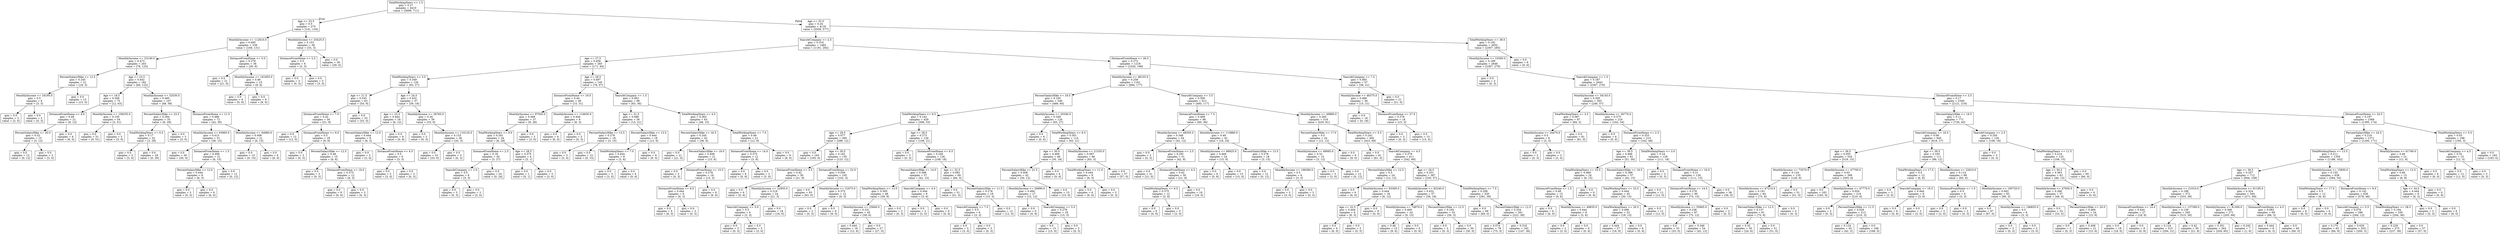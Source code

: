 digraph Tree {
node [shape=box] ;
0 [label="TotalWorkingYears <= 1.5\ngini = 0.27\nsamples = 4410\nvalue = [3699, 711]"] ;
1 [label="Age <= 33.5\ngini = 0.5\nsamples = 275\nvalue = [141, 134]"] ;
0 -> 1 [labeldistance=2.5, labelangle=45, headlabel="True"] ;
2 [label="MonthlyIncome <= 112610.0\ngini = 0.495\nsamples = 239\nvalue = [108, 131]"] ;
1 -> 2 ;
3 [label="MonthlyIncome <= 23140.0\ngini = 0.473\nsamples = 203\nvalue = [78, 125]"] ;
2 -> 3 ;
4 [label="PercentSalaryHike <= 12.5\ngini = 0.245\nsamples = 21\nvalue = [18, 3]"] ;
3 -> 4 ;
5 [label="MonthlyIncome <= 16195.0\ngini = 0.5\nsamples = 6\nvalue = [3, 3]"] ;
4 -> 5 ;
6 [label="gini = 0.0\nsamples = 3\nvalue = [3, 0]"] ;
5 -> 6 ;
7 [label="gini = 0.0\nsamples = 3\nvalue = [0, 3]"] ;
5 -> 7 ;
8 [label="gini = 0.0\nsamples = 15\nvalue = [15, 0]"] ;
4 -> 8 ;
9 [label="Age <= 23.5\ngini = 0.442\nsamples = 182\nvalue = [60, 122]"] ;
3 -> 9 ;
10 [label="Age <= 18.5\ngini = 0.269\nsamples = 75\nvalue = [12, 63]"] ;
9 -> 10 ;
11 [label="DistanceFromHome <= 4.0\ngini = 0.49\nsamples = 21\nvalue = [9, 12]"] ;
10 -> 11 ;
12 [label="PercentSalaryHike <= 20.0\ngini = 0.32\nsamples = 15\nvalue = [3, 12]"] ;
11 -> 12 ;
13 [label="gini = 0.0\nsamples = 12\nvalue = [0, 12]"] ;
12 -> 13 ;
14 [label="gini = 0.0\nsamples = 3\nvalue = [3, 0]"] ;
12 -> 14 ;
15 [label="gini = 0.0\nsamples = 6\nvalue = [6, 0]"] ;
11 -> 15 ;
16 [label="MonthlyIncome <= 106255.0\ngini = 0.105\nsamples = 54\nvalue = [3, 51]"] ;
10 -> 16 ;
17 [label="gini = 0.0\nsamples = 51\nvalue = [0, 51]"] ;
16 -> 17 ;
18 [label="gini = 0.0\nsamples = 3\nvalue = [3, 0]"] ;
16 -> 18 ;
19 [label="MonthlyIncome <= 32530.0\ngini = 0.495\nsamples = 107\nvalue = [48, 59]"] ;
9 -> 19 ;
20 [label="PercentSalaryHike <= 23.5\ngini = 0.284\nsamples = 35\nvalue = [6, 29]"] ;
19 -> 20 ;
21 [label="TotalWorkingYears <= 0.5\ngini = 0.17\nsamples = 32\nvalue = [3, 29]"] ;
20 -> 21 ;
22 [label="gini = 0.0\nsamples = 3\nvalue = [3, 0]"] ;
21 -> 22 ;
23 [label="gini = 0.0\nsamples = 29\nvalue = [0, 29]"] ;
21 -> 23 ;
24 [label="gini = 0.0\nsamples = 3\nvalue = [3, 0]"] ;
20 -> 24 ;
25 [label="DistanceFromHome <= 11.5\ngini = 0.486\nsamples = 72\nvalue = [42, 30]"] ;
19 -> 25 ;
26 [label="MonthlyIncome <= 63965.0\ngini = 0.415\nsamples = 51\nvalue = [36, 15]"] ;
25 -> 26 ;
27 [label="gini = 0.0\nsamples = 30\nvalue = [30, 0]"] ;
26 -> 27 ;
28 [label="DistanceFromHome <= 1.5\ngini = 0.408\nsamples = 21\nvalue = [6, 15]"] ;
26 -> 28 ;
29 [label="PercentSalaryHike <= 12.0\ngini = 0.444\nsamples = 9\nvalue = [6, 3]"] ;
28 -> 29 ;
30 [label="gini = 0.0\nsamples = 3\nvalue = [0, 3]"] ;
29 -> 30 ;
31 [label="gini = 0.0\nsamples = 6\nvalue = [6, 0]"] ;
29 -> 31 ;
32 [label="gini = 0.0\nsamples = 12\nvalue = [0, 12]"] ;
28 -> 32 ;
33 [label="MonthlyIncome <= 64960.0\ngini = 0.408\nsamples = 21\nvalue = [6, 15]"] ;
25 -> 33 ;
34 [label="gini = 0.0\nsamples = 15\nvalue = [0, 15]"] ;
33 -> 34 ;
35 [label="gini = 0.0\nsamples = 6\nvalue = [6, 0]"] ;
33 -> 35 ;
36 [label="DistanceFromHome <= 5.0\ngini = 0.278\nsamples = 36\nvalue = [30, 6]"] ;
2 -> 36 ;
37 [label="gini = 0.0\nsamples = 21\nvalue = [21, 0]"] ;
36 -> 37 ;
38 [label="MonthlyIncome <= 161855.0\ngini = 0.48\nsamples = 15\nvalue = [9, 6]"] ;
36 -> 38 ;
39 [label="gini = 0.0\nsamples = 6\nvalue = [0, 6]"] ;
38 -> 39 ;
40 [label="gini = 0.0\nsamples = 9\nvalue = [9, 0]"] ;
38 -> 40 ;
41 [label="MonthlyIncome <= 25425.0\ngini = 0.153\nsamples = 36\nvalue = [33, 3]"] ;
1 -> 41 ;
42 [label="DistanceFromHome <= 2.5\ngini = 0.5\nsamples = 6\nvalue = [3, 3]"] ;
41 -> 42 ;
43 [label="gini = 0.0\nsamples = 3\nvalue = [0, 3]"] ;
42 -> 43 ;
44 [label="gini = 0.0\nsamples = 3\nvalue = [3, 0]"] ;
42 -> 44 ;
45 [label="gini = 0.0\nsamples = 30\nvalue = [30, 0]"] ;
41 -> 45 ;
46 [label="Age <= 33.5\ngini = 0.24\nsamples = 4135\nvalue = [3558, 577]"] ;
0 -> 46 [labeldistance=2.5, labelangle=-45, headlabel="False"] ;
47 [label="YearsAtCompany <= 2.5\ngini = 0.316\nsamples = 1483\nvalue = [1191, 292]"] ;
46 -> 47 ;
48 [label="Age <= 27.5\ngini = 0.458\nsamples = 265\nvalue = [171, 94]"] ;
47 -> 48 ;
49 [label="TotalWorkingYears <= 3.5\ngini = 0.349\nsamples = 120\nvalue = [93, 27]"] ;
48 -> 49 ;
50 [label="Age <= 21.5\ngini = 0.245\nsamples = 63\nvalue = [54, 9]"] ;
49 -> 50 ;
51 [label="DistanceFromHome <= 7.0\ngini = 0.42\nsamples = 30\nvalue = [21, 9]"] ;
50 -> 51 ;
52 [label="gini = 0.0\nsamples = 12\nvalue = [12, 0]"] ;
51 -> 52 ;
53 [label="DistanceFromHome <= 9.0\ngini = 0.5\nsamples = 18\nvalue = [9, 9]"] ;
51 -> 53 ;
54 [label="gini = 0.0\nsamples = 3\nvalue = [0, 3]"] ;
53 -> 54 ;
55 [label="PercentSalaryHike <= 12.5\ngini = 0.48\nsamples = 15\nvalue = [9, 6]"] ;
53 -> 55 ;
56 [label="gini = 0.0\nsamples = 3\nvalue = [0, 3]"] ;
55 -> 56 ;
57 [label="DistanceFromHome <= 19.0\ngini = 0.375\nsamples = 12\nvalue = [9, 3]"] ;
55 -> 57 ;
58 [label="gini = 0.0\nsamples = 9\nvalue = [9, 0]"] ;
57 -> 58 ;
59 [label="gini = 0.0\nsamples = 3\nvalue = [0, 3]"] ;
57 -> 59 ;
60 [label="gini = 0.0\nsamples = 33\nvalue = [33, 0]"] ;
50 -> 60 ;
61 [label="Age <= 24.5\ngini = 0.432\nsamples = 57\nvalue = [39, 18]"] ;
49 -> 61 ;
62 [label="Age <= 23.5\ngini = 0.444\nsamples = 18\nvalue = [6, 12]"] ;
61 -> 62 ;
63 [label="PercentSalaryHike <= 12.0\ngini = 0.444\nsamples = 9\nvalue = [6, 3]"] ;
62 -> 63 ;
64 [label="gini = 0.0\nsamples = 3\nvalue = [3, 0]"] ;
63 -> 64 ;
65 [label="DistanceFromHome <= 4.5\ngini = 0.5\nsamples = 6\nvalue = [3, 3]"] ;
63 -> 65 ;
66 [label="gini = 0.0\nsamples = 3\nvalue = [3, 0]"] ;
65 -> 66 ;
67 [label="gini = 0.0\nsamples = 3\nvalue = [0, 3]"] ;
65 -> 67 ;
68 [label="gini = 0.0\nsamples = 9\nvalue = [0, 9]"] ;
62 -> 68 ;
69 [label="MonthlyIncome <= 26765.0\ngini = 0.26\nsamples = 39\nvalue = [33, 6]"] ;
61 -> 69 ;
70 [label="gini = 0.0\nsamples = 3\nvalue = [0, 3]"] ;
69 -> 70 ;
71 [label="MonthlyIncome <= 110125.0\ngini = 0.153\nsamples = 36\nvalue = [33, 3]"] ;
69 -> 71 ;
72 [label="gini = 0.0\nsamples = 33\nvalue = [33, 0]"] ;
71 -> 72 ;
73 [label="gini = 0.0\nsamples = 3\nvalue = [0, 3]"] ;
71 -> 73 ;
74 [label="Age <= 29.5\ngini = 0.497\nsamples = 145\nvalue = [78, 67]"] ;
48 -> 74 ;
75 [label="DistanceFromHome <= 19.5\ngini = 0.44\nsamples = 46\nvalue = [15, 31]"] ;
74 -> 75 ;
76 [label="MonthlyIncome <= 97020.0\ngini = 0.368\nsamples = 37\nvalue = [9, 28]"] ;
75 -> 76 ;
77 [label="TotalWorkingYears <= 9.0\ngini = 0.291\nsamples = 34\nvalue = [6, 28]"] ;
76 -> 77 ;
78 [label="DistanceFromHome <= 2.5\ngini = 0.18\nsamples = 30\nvalue = [3, 27]"] ;
77 -> 78 ;
79 [label="YearsAtCompany <= 1.0\ngini = 0.5\nsamples = 6\nvalue = [3, 3]"] ;
78 -> 79 ;
80 [label="gini = 0.0\nsamples = 3\nvalue = [0, 3]"] ;
79 -> 80 ;
81 [label="gini = 0.0\nsamples = 3\nvalue = [3, 0]"] ;
79 -> 81 ;
82 [label="gini = 0.0\nsamples = 24\nvalue = [0, 24]"] ;
78 -> 82 ;
83 [label="Age <= 28.5\ngini = 0.375\nsamples = 4\nvalue = [3, 1]"] ;
77 -> 83 ;
84 [label="gini = 0.0\nsamples = 1\nvalue = [0, 1]"] ;
83 -> 84 ;
85 [label="gini = 0.0\nsamples = 3\nvalue = [3, 0]"] ;
83 -> 85 ;
86 [label="gini = 0.0\nsamples = 3\nvalue = [3, 0]"] ;
76 -> 86 ;
87 [label="MonthlyIncome <= 116630.0\ngini = 0.444\nsamples = 9\nvalue = [6, 3]"] ;
75 -> 87 ;
88 [label="gini = 0.0\nsamples = 6\nvalue = [6, 0]"] ;
87 -> 88 ;
89 [label="gini = 0.0\nsamples = 3\nvalue = [0, 3]"] ;
87 -> 89 ;
90 [label="YearsAtCompany <= 1.5\ngini = 0.463\nsamples = 99\nvalue = [63, 36]"] ;
74 -> 90 ;
91 [label="Age <= 31.5\ngini = 0.486\nsamples = 36\nvalue = [15, 21]"] ;
90 -> 91 ;
92 [label="PercentSalaryHike <= 13.5\ngini = 0.278\nsamples = 18\nvalue = [3, 15]"] ;
91 -> 92 ;
93 [label="gini = 0.0\nsamples = 3\nvalue = [3, 0]"] ;
92 -> 93 ;
94 [label="gini = 0.0\nsamples = 15\nvalue = [0, 15]"] ;
92 -> 94 ;
95 [label="PercentSalaryHike <= 13.5\ngini = 0.444\nsamples = 18\nvalue = [12, 6]"] ;
91 -> 95 ;
96 [label="TotalWorkingYears <= 7.0\ngini = 0.444\nsamples = 9\nvalue = [3, 6]"] ;
95 -> 96 ;
97 [label="gini = 0.0\nsamples = 3\nvalue = [3, 0]"] ;
96 -> 97 ;
98 [label="gini = 0.0\nsamples = 6\nvalue = [0, 6]"] ;
96 -> 98 ;
99 [label="gini = 0.0\nsamples = 9\nvalue = [9, 0]"] ;
95 -> 99 ;
100 [label="TotalWorkingYears <= 4.5\ngini = 0.363\nsamples = 63\nvalue = [48, 15]"] ;
90 -> 100 ;
101 [label="PercentSalaryHike <= 16.5\ngini = 0.245\nsamples = 42\nvalue = [36, 6]"] ;
100 -> 101 ;
102 [label="gini = 0.0\nsamples = 21\nvalue = [21, 0]"] ;
101 -> 102 ;
103 [label="PercentSalaryHike <= 18.0\ngini = 0.408\nsamples = 21\nvalue = [15, 6]"] ;
101 -> 103 ;
104 [label="gini = 0.0\nsamples = 3\nvalue = [0, 3]"] ;
103 -> 104 ;
105 [label="DistanceFromHome <= 15.5\ngini = 0.278\nsamples = 18\nvalue = [15, 3]"] ;
103 -> 105 ;
106 [label="DistanceFromHome <= 8.0\ngini = 0.444\nsamples = 9\nvalue = [6, 3]"] ;
105 -> 106 ;
107 [label="gini = 0.0\nsamples = 6\nvalue = [6, 0]"] ;
106 -> 107 ;
108 [label="gini = 0.0\nsamples = 3\nvalue = [0, 3]"] ;
106 -> 108 ;
109 [label="gini = 0.0\nsamples = 9\nvalue = [9, 0]"] ;
105 -> 109 ;
110 [label="TotalWorkingYears <= 7.5\ngini = 0.49\nsamples = 21\nvalue = [12, 9]"] ;
100 -> 110 ;
111 [label="DistanceFromHome <= 14.0\ngini = 0.375\nsamples = 12\nvalue = [3, 9]"] ;
110 -> 111 ;
112 [label="gini = 0.0\nsamples = 9\nvalue = [0, 9]"] ;
111 -> 112 ;
113 [label="gini = 0.0\nsamples = 3\nvalue = [3, 0]"] ;
111 -> 113 ;
114 [label="gini = 0.0\nsamples = 9\nvalue = [9, 0]"] ;
110 -> 114 ;
115 [label="DistanceFromHome <= 26.5\ngini = 0.272\nsamples = 1218\nvalue = [1020, 198]"] ;
47 -> 115 ;
116 [label="MonthlyIncome <= 48155.0\ngini = 0.258\nsamples = 1161\nvalue = [984, 177]"] ;
115 -> 116 ;
117 [label="PercentSalaryHike <= 18.5\ngini = 0.195\nsamples = 549\nvalue = [489, 60]"] ;
116 -> 117 ;
118 [label="TotalWorkingYears <= 9.5\ngini = 0.142\nsamples = 429\nvalue = [396, 33]"] ;
117 -> 118 ;
119 [label="Age <= 29.5\ngini = 0.077\nsamples = 300\nvalue = [288, 12]"] ;
118 -> 119 ;
120 [label="gini = 0.0\nsamples = 165\nvalue = [165, 0]"] ;
119 -> 120 ;
121 [label="Age <= 30.5\ngini = 0.162\nsamples = 135\nvalue = [123, 12]"] ;
119 -> 121 ;
122 [label="DistanceFromHome <= 3.5\ngini = 0.42\nsamples = 30\nvalue = [21, 9]"] ;
121 -> 122 ;
123 [label="gini = 0.0\nsamples = 6\nvalue = [0, 6]"] ;
122 -> 123 ;
124 [label="MonthlyIncome <= 22935.0\ngini = 0.219\nsamples = 24\nvalue = [21, 3]"] ;
122 -> 124 ;
125 [label="YearsAtCompany <= 5.0\ngini = 0.5\nsamples = 6\nvalue = [3, 3]"] ;
124 -> 125 ;
126 [label="gini = 0.0\nsamples = 3\nvalue = [0, 3]"] ;
125 -> 126 ;
127 [label="gini = 0.0\nsamples = 3\nvalue = [3, 0]"] ;
125 -> 127 ;
128 [label="gini = 0.0\nsamples = 18\nvalue = [18, 0]"] ;
124 -> 128 ;
129 [label="DistanceFromHome <= 22.0\ngini = 0.056\nsamples = 105\nvalue = [102, 3]"] ;
121 -> 129 ;
130 [label="gini = 0.0\nsamples = 93\nvalue = [93, 0]"] ;
129 -> 130 ;
131 [label="MonthlyIncome <= 31675.0\ngini = 0.375\nsamples = 12\nvalue = [9, 3]"] ;
129 -> 131 ;
132 [label="gini = 0.0\nsamples = 3\nvalue = [0, 3]"] ;
131 -> 132 ;
133 [label="gini = 0.0\nsamples = 9\nvalue = [9, 0]"] ;
131 -> 133 ;
134 [label="Age <= 28.5\ngini = 0.273\nsamples = 129\nvalue = [108, 21]"] ;
118 -> 134 ;
135 [label="gini = 0.0\nsamples = 3\nvalue = [0, 3]"] ;
134 -> 135 ;
136 [label="DistanceFromHome <= 6.5\ngini = 0.245\nsamples = 126\nvalue = [108, 18]"] ;
134 -> 136 ;
137 [label="PercentSalaryHike <= 14.5\ngini = 0.388\nsamples = 57\nvalue = [42, 15]"] ;
136 -> 137 ;
138 [label="TotalWorkingYears <= 13.5\ngini = 0.305\nsamples = 48\nvalue = [39, 9]"] ;
137 -> 138 ;
139 [label="MonthlyIncome <= 25840.0\ngini = 0.231\nsamples = 45\nvalue = [39, 6]"] ;
138 -> 139 ;
140 [label="gini = 0.444\nsamples = 18\nvalue = [12, 6]"] ;
139 -> 140 ;
141 [label="gini = 0.0\nsamples = 27\nvalue = [27, 0]"] ;
139 -> 141 ;
142 [label="gini = 0.0\nsamples = 3\nvalue = [0, 3]"] ;
138 -> 142 ;
143 [label="YearsAtCompany <= 4.0\ngini = 0.444\nsamples = 9\nvalue = [3, 6]"] ;
137 -> 143 ;
144 [label="gini = 0.0\nsamples = 3\nvalue = [3, 0]"] ;
143 -> 144 ;
145 [label="gini = 0.0\nsamples = 6\nvalue = [0, 6]"] ;
143 -> 145 ;
146 [label="Age <= 32.5\ngini = 0.083\nsamples = 69\nvalue = [66, 3]"] ;
136 -> 146 ;
147 [label="gini = 0.0\nsamples = 51\nvalue = [51, 0]"] ;
146 -> 147 ;
148 [label="PercentSalaryHike <= 11.5\ngini = 0.278\nsamples = 18\nvalue = [15, 3]"] ;
146 -> 148 ;
149 [label="YearsAtCompany <= 7.5\ngini = 0.5\nsamples = 6\nvalue = [3, 3]"] ;
148 -> 149 ;
150 [label="gini = 0.0\nsamples = 3\nvalue = [3, 0]"] ;
149 -> 150 ;
151 [label="gini = 0.0\nsamples = 3\nvalue = [0, 3]"] ;
149 -> 151 ;
152 [label="gini = 0.0\nsamples = 12\nvalue = [12, 0]"] ;
148 -> 152 ;
153 [label="MonthlyIncome <= 20340.0\ngini = 0.349\nsamples = 120\nvalue = [93, 27]"] ;
117 -> 153 ;
154 [label="gini = 0.0\nsamples = 6\nvalue = [0, 6]"] ;
153 -> 154 ;
155 [label="TotalWorkingYears <= 6.5\ngini = 0.301\nsamples = 114\nvalue = [93, 21]"] ;
153 -> 155 ;
156 [label="Age <= 30.0\ngini = 0.469\nsamples = 48\nvalue = [30, 18]"] ;
155 -> 156 ;
157 [label="PercentSalaryHike <= 21.5\ngini = 0.408\nsamples = 42\nvalue = [30, 12]"] ;
156 -> 157 ;
158 [label="MonthlyIncome <= 26990.0\ngini = 0.494\nsamples = 27\nvalue = [15, 12]"] ;
157 -> 158 ;
159 [label="gini = 0.0\nsamples = 9\nvalue = [0, 9]"] ;
158 -> 159 ;
160 [label="YearsAtCompany <= 5.5\ngini = 0.278\nsamples = 18\nvalue = [15, 3]"] ;
158 -> 160 ;
161 [label="gini = 0.0\nsamples = 15\nvalue = [15, 0]"] ;
160 -> 161 ;
162 [label="gini = 0.0\nsamples = 3\nvalue = [0, 3]"] ;
160 -> 162 ;
163 [label="gini = 0.0\nsamples = 15\nvalue = [15, 0]"] ;
157 -> 163 ;
164 [label="gini = 0.0\nsamples = 6\nvalue = [0, 6]"] ;
156 -> 164 ;
165 [label="MonthlyIncome <= 21535.0\ngini = 0.087\nsamples = 66\nvalue = [63, 3]"] ;
155 -> 165 ;
166 [label="TotalWorkingYears <= 11.0\ngini = 0.444\nsamples = 9\nvalue = [6, 3]"] ;
165 -> 166 ;
167 [label="gini = 0.0\nsamples = 6\nvalue = [6, 0]"] ;
166 -> 167 ;
168 [label="gini = 0.0\nsamples = 3\nvalue = [0, 3]"] ;
166 -> 168 ;
169 [label="gini = 0.0\nsamples = 57\nvalue = [57, 0]"] ;
165 -> 169 ;
170 [label="YearsAtCompany <= 3.5\ngini = 0.309\nsamples = 612\nvalue = [495, 117]"] ;
116 -> 170 ;
171 [label="DistanceFromHome <= 7.5\ngini = 0.469\nsamples = 96\nvalue = [60, 36]"] ;
170 -> 171 ;
172 [label="MonthlyIncome <= 48355.0\ngini = 0.346\nsamples = 54\nvalue = [42, 12]"] ;
171 -> 172 ;
173 [label="gini = 0.0\nsamples = 3\nvalue = [0, 3]"] ;
172 -> 173 ;
174 [label="DistanceFromHome <= 2.5\ngini = 0.291\nsamples = 51\nvalue = [42, 9]"] ;
172 -> 174 ;
175 [label="gini = 0.0\nsamples = 21\nvalue = [21, 0]"] ;
174 -> 175 ;
176 [label="DistanceFromHome <= 4.5\ngini = 0.42\nsamples = 30\nvalue = [21, 9]"] ;
174 -> 176 ;
177 [label="TotalWorkingYears <= 6.5\ngini = 0.375\nsamples = 12\nvalue = [3, 9]"] ;
176 -> 177 ;
178 [label="gini = 0.0\nsamples = 9\nvalue = [0, 9]"] ;
177 -> 178 ;
179 [label="gini = 0.0\nsamples = 3\nvalue = [3, 0]"] ;
177 -> 179 ;
180 [label="gini = 0.0\nsamples = 18\nvalue = [18, 0]"] ;
176 -> 180 ;
181 [label="MonthlyIncome <= 115880.0\ngini = 0.49\nsamples = 42\nvalue = [18, 24]"] ;
171 -> 181 ;
182 [label="MonthlyIncome <= 86825.0\ngini = 0.469\nsamples = 24\nvalue = [15, 9]"] ;
181 -> 182 ;
183 [label="gini = 0.0\nsamples = 9\nvalue = [0, 9]"] ;
182 -> 183 ;
184 [label="gini = 0.0\nsamples = 15\nvalue = [15, 0]"] ;
182 -> 184 ;
185 [label="PercentSalaryHike <= 13.5\ngini = 0.278\nsamples = 18\nvalue = [3, 15]"] ;
181 -> 185 ;
186 [label="gini = 0.0\nsamples = 12\nvalue = [0, 12]"] ;
185 -> 186 ;
187 [label="MonthlyIncome <= 196390.0\ngini = 0.5\nsamples = 6\nvalue = [3, 3]"] ;
185 -> 187 ;
188 [label="gini = 0.0\nsamples = 3\nvalue = [3, 0]"] ;
187 -> 188 ;
189 [label="gini = 0.0\nsamples = 3\nvalue = [0, 3]"] ;
187 -> 189 ;
190 [label="MonthlyIncome <= 49880.0\ngini = 0.265\nsamples = 516\nvalue = [435, 81]"] ;
170 -> 190 ;
191 [label="PercentSalaryHike <= 17.0\ngini = 0.5\nsamples = 24\nvalue = [12, 12]"] ;
190 -> 191 ;
192 [label="MonthlyIncome <= 49065.0\ngini = 0.32\nsamples = 15\nvalue = [3, 12]"] ;
191 -> 192 ;
193 [label="gini = 0.0\nsamples = 3\nvalue = [3, 0]"] ;
192 -> 193 ;
194 [label="gini = 0.0\nsamples = 12\nvalue = [0, 12]"] ;
192 -> 194 ;
195 [label="gini = 0.0\nsamples = 9\nvalue = [9, 0]"] ;
191 -> 195 ;
196 [label="TotalWorkingYears <= 5.5\ngini = 0.241\nsamples = 492\nvalue = [423, 69]"] ;
190 -> 196 ;
197 [label="gini = 0.0\nsamples = 81\nvalue = [81, 0]"] ;
196 -> 197 ;
198 [label="YearsAtCompany <= 4.5\ngini = 0.279\nsamples = 411\nvalue = [342, 69]"] ;
196 -> 198 ;
199 [label="PercentSalaryHike <= 12.5\ngini = 0.5\nsamples = 24\nvalue = [12, 12]"] ;
198 -> 199 ;
200 [label="gini = 0.0\nsamples = 6\nvalue = [6, 0]"] ;
199 -> 200 ;
201 [label="MonthlyIncome <= 93300.0\ngini = 0.444\nsamples = 18\nvalue = [6, 12]"] ;
199 -> 201 ;
202 [label="Age <= 32.5\ngini = 0.444\nsamples = 9\nvalue = [6, 3]"] ;
201 -> 202 ;
203 [label="gini = 0.0\nsamples = 6\nvalue = [6, 0]"] ;
202 -> 203 ;
204 [label="gini = 0.0\nsamples = 3\nvalue = [0, 3]"] ;
202 -> 204 ;
205 [label="gini = 0.0\nsamples = 9\nvalue = [0, 9]"] ;
201 -> 205 ;
206 [label="Age <= 26.5\ngini = 0.251\nsamples = 387\nvalue = [330, 57]"] ;
198 -> 206 ;
207 [label="MonthlyIncome <= 83240.0\ngini = 0.432\nsamples = 57\nvalue = [39, 18]"] ;
206 -> 207 ;
208 [label="MonthlyIncome <= 74970.0\ngini = 0.469\nsamples = 24\nvalue = [9, 15]"] ;
207 -> 208 ;
209 [label="gini = 0.48\nsamples = 15\nvalue = [9, 6]"] ;
208 -> 209 ;
210 [label="gini = 0.0\nsamples = 9\nvalue = [0, 9]"] ;
208 -> 210 ;
211 [label="PercentSalaryHike <= 12.5\ngini = 0.165\nsamples = 33\nvalue = [30, 3]"] ;
207 -> 211 ;
212 [label="gini = 0.0\nsamples = 3\nvalue = [0, 3]"] ;
211 -> 212 ;
213 [label="gini = 0.0\nsamples = 30\nvalue = [30, 0]"] ;
211 -> 213 ;
214 [label="TotalWorkingYears <= 7.5\ngini = 0.208\nsamples = 330\nvalue = [291, 39]"] ;
206 -> 214 ;
215 [label="gini = 0.0\nsamples = 69\nvalue = [69, 0]"] ;
214 -> 215 ;
216 [label="PercentSalaryHike <= 12.5\ngini = 0.254\nsamples = 261\nvalue = [222, 39]"] ;
214 -> 216 ;
217 [label="gini = 0.074\nsamples = 78\nvalue = [75, 3]"] ;
216 -> 217 ;
218 [label="gini = 0.316\nsamples = 183\nvalue = [147, 36]"] ;
216 -> 218 ;
219 [label="YearsAtCompany <= 7.5\ngini = 0.465\nsamples = 57\nvalue = [36, 21]"] ;
115 -> 219 ;
220 [label="MonthlyIncome <= 46375.0\ngini = 0.486\nsamples = 36\nvalue = [15, 21]"] ;
219 -> 220 ;
221 [label="gini = 0.0\nsamples = 18\nvalue = [0, 18]"] ;
220 -> 221 ;
222 [label="DistanceFromHome <= 27.5\ngini = 0.278\nsamples = 18\nvalue = [15, 3]"] ;
220 -> 222 ;
223 [label="gini = 0.0\nsamples = 3\nvalue = [0, 3]"] ;
222 -> 223 ;
224 [label="gini = 0.0\nsamples = 15\nvalue = [15, 0]"] ;
222 -> 224 ;
225 [label="gini = 0.0\nsamples = 21\nvalue = [21, 0]"] ;
219 -> 225 ;
226 [label="TotalWorkingYears <= 39.0\ngini = 0.192\nsamples = 2652\nvalue = [2367, 285]"] ;
46 -> 226 ;
227 [label="MonthlyIncome <= 10300.0\ngini = 0.189\nsamples = 2646\nvalue = [2367, 279]"] ;
226 -> 227 ;
228 [label="gini = 0.0\nsamples = 3\nvalue = [0, 3]"] ;
227 -> 228 ;
229 [label="YearsAtCompany <= 1.5\ngini = 0.187\nsamples = 2643\nvalue = [2367, 276]"] ;
227 -> 229 ;
230 [label="MonthlyIncome <= 34145.0\ngini = 0.305\nsamples = 303\nvalue = [246, 57]"] ;
229 -> 230 ;
231 [label="TotalWorkingYears <= 3.5\ngini = 0.067\nsamples = 87\nvalue = [84, 3]"] ;
230 -> 231 ;
232 [label="MonthlyIncome <= 24470.0\ngini = 0.5\nsamples = 6\nvalue = [3, 3]"] ;
231 -> 232 ;
233 [label="gini = 0.0\nsamples = 3\nvalue = [0, 3]"] ;
232 -> 233 ;
234 [label="gini = 0.0\nsamples = 3\nvalue = [3, 0]"] ;
232 -> 234 ;
235 [label="gini = 0.0\nsamples = 81\nvalue = [81, 0]"] ;
231 -> 235 ;
236 [label="MonthlyIncome <= 36770.0\ngini = 0.375\nsamples = 216\nvalue = [162, 54]"] ;
230 -> 236 ;
237 [label="gini = 0.0\nsamples = 6\nvalue = [0, 6]"] ;
236 -> 237 ;
238 [label="DistanceFromHome <= 2.5\ngini = 0.353\nsamples = 210\nvalue = [162, 48]"] ;
236 -> 238 ;
239 [label="Age <= 39.5\ngini = 0.466\nsamples = 81\nvalue = [51, 30]"] ;
238 -> 239 ;
240 [label="TotalWorkingYears <= 10.5\ngini = 0.469\nsamples = 24\nvalue = [9, 15]"] ;
239 -> 240 ;
241 [label="DistanceFromHome <= 1.5\ngini = 0.48\nsamples = 15\nvalue = [9, 6]"] ;
240 -> 241 ;
242 [label="gini = 0.0\nsamples = 6\nvalue = [6, 0]"] ;
241 -> 242 ;
243 [label="MonthlyIncome <= 49835.0\ngini = 0.444\nsamples = 9\nvalue = [3, 6]"] ;
241 -> 243 ;
244 [label="gini = 0.0\nsamples = 3\nvalue = [3, 0]"] ;
243 -> 244 ;
245 [label="gini = 0.0\nsamples = 6\nvalue = [0, 6]"] ;
243 -> 245 ;
246 [label="gini = 0.0\nsamples = 9\nvalue = [0, 9]"] ;
240 -> 246 ;
247 [label="PercentSalaryHike <= 16.5\ngini = 0.388\nsamples = 57\nvalue = [42, 15]"] ;
239 -> 247 ;
248 [label="TotalWorkingYears <= 23.5\ngini = 0.444\nsamples = 45\nvalue = [30, 15]"] ;
247 -> 248 ;
249 [label="TotalWorkingYears <= 20.5\ngini = 0.496\nsamples = 33\nvalue = [18, 15]"] ;
248 -> 249 ;
250 [label="gini = 0.444\nsamples = 27\nvalue = [18, 9]"] ;
249 -> 250 ;
251 [label="gini = 0.0\nsamples = 6\nvalue = [0, 6]"] ;
249 -> 251 ;
252 [label="gini = 0.0\nsamples = 12\nvalue = [12, 0]"] ;
248 -> 252 ;
253 [label="gini = 0.0\nsamples = 12\nvalue = [12, 0]"] ;
247 -> 253 ;
254 [label="TotalWorkingYears <= 3.0\ngini = 0.24\nsamples = 129\nvalue = [111, 18]"] ;
238 -> 254 ;
255 [label="gini = 0.0\nsamples = 3\nvalue = [0, 3]"] ;
254 -> 255 ;
256 [label="DistanceFromHome <= 16.0\ngini = 0.21\nsamples = 126\nvalue = [111, 15]"] ;
254 -> 256 ;
257 [label="DistanceFromHome <= 14.5\ngini = 0.278\nsamples = 90\nvalue = [75, 15]"] ;
256 -> 257 ;
258 [label="MonthlyIncome <= 55665.0\ngini = 0.238\nsamples = 87\nvalue = [75, 12]"] ;
257 -> 258 ;
259 [label="gini = 0.0\nsamples = 33\nvalue = [33, 0]"] ;
258 -> 259 ;
260 [label="gini = 0.346\nsamples = 54\nvalue = [42, 12]"] ;
258 -> 260 ;
261 [label="gini = 0.0\nsamples = 3\nvalue = [0, 3]"] ;
257 -> 261 ;
262 [label="gini = 0.0\nsamples = 36\nvalue = [36, 0]"] ;
256 -> 262 ;
263 [label="DistanceFromHome <= 3.5\ngini = 0.17\nsamples = 2340\nvalue = [2121, 219]"] ;
229 -> 263 ;
264 [label="PercentSalaryHike <= 18.5\ngini = 0.11\nsamples = 771\nvalue = [726, 45]"] ;
263 -> 264 ;
265 [label="YearsAtCompany <= 16.5\ngini = 0.08\nsamples = 645\nvalue = [618, 27]"] ;
264 -> 265 ;
266 [label="Age <= 36.5\ngini = 0.055\nsamples = 534\nvalue = [519, 15]"] ;
265 -> 266 ;
267 [label="MonthlyIncome <= 73570.0\ngini = 0.124\nsamples = 135\nvalue = [126, 9]"] ;
266 -> 267 ;
268 [label="MonthlyIncome <= 67210.0\ngini = 0.191\nsamples = 84\nvalue = [75, 9]"] ;
267 -> 268 ;
269 [label="PercentSalaryHike <= 12.5\ngini = 0.137\nsamples = 81\nvalue = [75, 6]"] ;
268 -> 269 ;
270 [label="gini = 0.32\nsamples = 30\nvalue = [24, 6]"] ;
269 -> 270 ;
271 [label="gini = 0.0\nsamples = 51\nvalue = [51, 0]"] ;
269 -> 271 ;
272 [label="gini = 0.0\nsamples = 3\nvalue = [0, 3]"] ;
268 -> 272 ;
273 [label="gini = 0.0\nsamples = 51\nvalue = [51, 0]"] ;
267 -> 273 ;
274 [label="MonthlyIncome <= 47700.0\ngini = 0.03\nsamples = 399\nvalue = [393, 6]"] ;
266 -> 274 ;
275 [label="gini = 0.0\nsamples = 183\nvalue = [183, 0]"] ;
274 -> 275 ;
276 [label="MonthlyIncome <= 47770.0\ngini = 0.054\nsamples = 216\nvalue = [210, 6]"] ;
274 -> 276 ;
277 [label="gini = 0.0\nsamples = 3\nvalue = [0, 3]"] ;
276 -> 277 ;
278 [label="PercentSalaryHike <= 11.5\ngini = 0.028\nsamples = 213\nvalue = [210, 3]"] ;
276 -> 278 ;
279 [label="gini = 0.124\nsamples = 45\nvalue = [42, 3]"] ;
278 -> 279 ;
280 [label="gini = 0.0\nsamples = 168\nvalue = [168, 0]"] ;
278 -> 280 ;
281 [label="Age <= 39.5\ngini = 0.193\nsamples = 111\nvalue = [99, 12]"] ;
265 -> 281 ;
282 [label="TotalWorkingYears <= 17.5\ngini = 0.5\nsamples = 12\nvalue = [6, 6]"] ;
281 -> 282 ;
283 [label="gini = 0.0\nsamples = 3\nvalue = [3, 0]"] ;
282 -> 283 ;
284 [label="YearsAtCompany <= 19.5\ngini = 0.444\nsamples = 9\nvalue = [3, 6]"] ;
282 -> 284 ;
285 [label="gini = 0.0\nsamples = 6\nvalue = [0, 6]"] ;
284 -> 285 ;
286 [label="gini = 0.0\nsamples = 3\nvalue = [3, 0]"] ;
284 -> 286 ;
287 [label="MonthlyIncome <= 22910.0\ngini = 0.114\nsamples = 99\nvalue = [93, 6]"] ;
281 -> 287 ;
288 [label="DistanceFromHome <= 1.5\ngini = 0.5\nsamples = 6\nvalue = [3, 3]"] ;
287 -> 288 ;
289 [label="gini = 0.0\nsamples = 3\nvalue = [3, 0]"] ;
288 -> 289 ;
290 [label="gini = 0.0\nsamples = 3\nvalue = [0, 3]"] ;
288 -> 290 ;
291 [label="MonthlyIncome <= 195720.0\ngini = 0.062\nsamples = 93\nvalue = [90, 3]"] ;
287 -> 291 ;
292 [label="gini = 0.0\nsamples = 87\nvalue = [87, 0]"] ;
291 -> 292 ;
293 [label="MonthlyIncome <= 196835.0\ngini = 0.5\nsamples = 6\nvalue = [3, 3]"] ;
291 -> 293 ;
294 [label="gini = 0.0\nsamples = 3\nvalue = [0, 3]"] ;
293 -> 294 ;
295 [label="gini = 0.0\nsamples = 3\nvalue = [3, 0]"] ;
293 -> 295 ;
296 [label="YearsAtCompany <= 2.5\ngini = 0.245\nsamples = 126\nvalue = [108, 18]"] ;
264 -> 296 ;
297 [label="gini = 0.0\nsamples = 3\nvalue = [0, 3]"] ;
296 -> 297 ;
298 [label="TotalWorkingYears <= 11.5\ngini = 0.214\nsamples = 123\nvalue = [108, 15]"] ;
296 -> 298 ;
299 [label="Age <= 50.5\ngini = 0.363\nsamples = 63\nvalue = [48, 15]"] ;
298 -> 299 ;
300 [label="MonthlyIncome <= 47930.0\ngini = 0.266\nsamples = 57\nvalue = [48, 9]"] ;
299 -> 300 ;
301 [label="gini = 0.0\nsamples = 33\nvalue = [33, 0]"] ;
300 -> 301 ;
302 [label="PercentSalaryHike <= 20.0\ngini = 0.469\nsamples = 24\nvalue = [15, 9]"] ;
300 -> 302 ;
303 [label="gini = 0.0\nsamples = 3\nvalue = [0, 3]"] ;
302 -> 303 ;
304 [label="gini = 0.408\nsamples = 21\nvalue = [15, 6]"] ;
302 -> 304 ;
305 [label="gini = 0.0\nsamples = 6\nvalue = [0, 6]"] ;
299 -> 305 ;
306 [label="gini = 0.0\nsamples = 60\nvalue = [60, 0]"] ;
298 -> 306 ;
307 [label="DistanceFromHome <= 24.5\ngini = 0.197\nsamples = 1569\nvalue = [1395, 174]"] ;
263 -> 307 ;
308 [label="PercentSalaryHike <= 24.5\ngini = 0.218\nsamples = 1371\nvalue = [1200, 171]"] ;
307 -> 308 ;
309 [label="TotalWorkingYears <= 13.5\ngini = 0.211\nsamples = 1350\nvalue = [1188, 162]"] ;
308 -> 309 ;
310 [label="Age <= 38.5\ngini = 0.257\nsamples = 712\nvalue = [604, 108]"] ;
309 -> 310 ;
311 [label="MonthlyIncome <= 21010.0\ngini = 0.188\nsamples = 372\nvalue = [333, 39]"] ;
310 -> 311 ;
312 [label="DistanceFromHome <= 14.0\ngini = 0.444\nsamples = 27\nvalue = [18, 9]"] ;
311 -> 312 ;
313 [label="gini = 0.0\nsamples = 18\nvalue = [18, 0]"] ;
312 -> 313 ;
314 [label="gini = 0.0\nsamples = 9\nvalue = [0, 9]"] ;
312 -> 314 ;
315 [label="MonthlyIncome <= 137390.0\ngini = 0.159\nsamples = 345\nvalue = [315, 30]"] ;
311 -> 315 ;
316 [label="gini = 0.124\nsamples = 315\nvalue = [294, 21]"] ;
315 -> 316 ;
317 [label="gini = 0.42\nsamples = 30\nvalue = [21, 9]"] ;
315 -> 317 ;
318 [label="MonthlyIncome <= 91195.0\ngini = 0.324\nsamples = 340\nvalue = [271, 69]"] ;
310 -> 318 ;
319 [label="MonthlyIncome <= 81300.0\ngini = 0.368\nsamples = 271\nvalue = [205, 66]"] ;
318 -> 319 ;
320 [label="gini = 0.351\nsamples = 264\nvalue = [204, 60]"] ;
319 -> 320 ;
321 [label="gini = 0.245\nsamples = 7\nvalue = [1, 6]"] ;
319 -> 321 ;
322 [label="DistanceFromHome <= 4.5\ngini = 0.083\nsamples = 69\nvalue = [66, 3]"] ;
318 -> 322 ;
323 [label="gini = 0.444\nsamples = 9\nvalue = [6, 3]"] ;
322 -> 323 ;
324 [label="gini = 0.0\nsamples = 60\nvalue = [60, 0]"] ;
322 -> 324 ;
325 [label="MonthlyIncome <= 15850.0\ngini = 0.155\nsamples = 638\nvalue = [584, 54]"] ;
309 -> 325 ;
326 [label="TotalWorkingYears <= 17.5\ngini = 0.5\nsamples = 12\nvalue = [6, 6]"] ;
325 -> 326 ;
327 [label="gini = 0.0\nsamples = 6\nvalue = [6, 0]"] ;
326 -> 327 ;
328 [label="gini = 0.0\nsamples = 6\nvalue = [0, 6]"] ;
326 -> 328 ;
329 [label="DistanceFromHome <= 9.5\ngini = 0.142\nsamples = 626\nvalue = [578, 48]"] ;
325 -> 329 ;
330 [label="YearsAtCompany <= 5.5\ngini = 0.078\nsamples = 296\nvalue = [284, 12]"] ;
329 -> 330 ;
331 [label="gini = 0.175\nsamples = 93\nvalue = [84, 9]"] ;
330 -> 331 ;
332 [label="gini = 0.029\nsamples = 203\nvalue = [200, 3]"] ;
330 -> 332 ;
333 [label="TotalWorkingYears <= 28.5\ngini = 0.194\nsamples = 330\nvalue = [294, 36]"] ;
329 -> 333 ;
334 [label="gini = 0.229\nsamples = 273\nvalue = [237, 36]"] ;
333 -> 334 ;
335 [label="gini = 0.0\nsamples = 57\nvalue = [57, 0]"] ;
333 -> 335 ;
336 [label="MonthlyIncome <= 61760.0\ngini = 0.49\nsamples = 21\nvalue = [12, 9]"] ;
308 -> 336 ;
337 [label="TotalWorkingYears <= 12.0\ngini = 0.48\nsamples = 15\nvalue = [6, 9]"] ;
336 -> 337 ;
338 [label="Age <= 34.5\ngini = 0.444\nsamples = 9\nvalue = [6, 3]"] ;
337 -> 338 ;
339 [label="gini = 0.0\nsamples = 3\nvalue = [0, 3]"] ;
338 -> 339 ;
340 [label="gini = 0.0\nsamples = 6\nvalue = [6, 0]"] ;
338 -> 340 ;
341 [label="gini = 0.0\nsamples = 6\nvalue = [0, 6]"] ;
337 -> 341 ;
342 [label="gini = 0.0\nsamples = 6\nvalue = [6, 0]"] ;
336 -> 342 ;
343 [label="TotalWorkingYears <= 5.5\ngini = 0.03\nsamples = 198\nvalue = [195, 3]"] ;
307 -> 343 ;
344 [label="YearsAtCompany <= 4.5\ngini = 0.32\nsamples = 15\nvalue = [12, 3]"] ;
343 -> 344 ;
345 [label="gini = 0.0\nsamples = 12\nvalue = [12, 0]"] ;
344 -> 345 ;
346 [label="gini = 0.0\nsamples = 3\nvalue = [0, 3]"] ;
344 -> 346 ;
347 [label="gini = 0.0\nsamples = 183\nvalue = [183, 0]"] ;
343 -> 347 ;
348 [label="gini = 0.0\nsamples = 6\nvalue = [0, 6]"] ;
226 -> 348 ;
}
